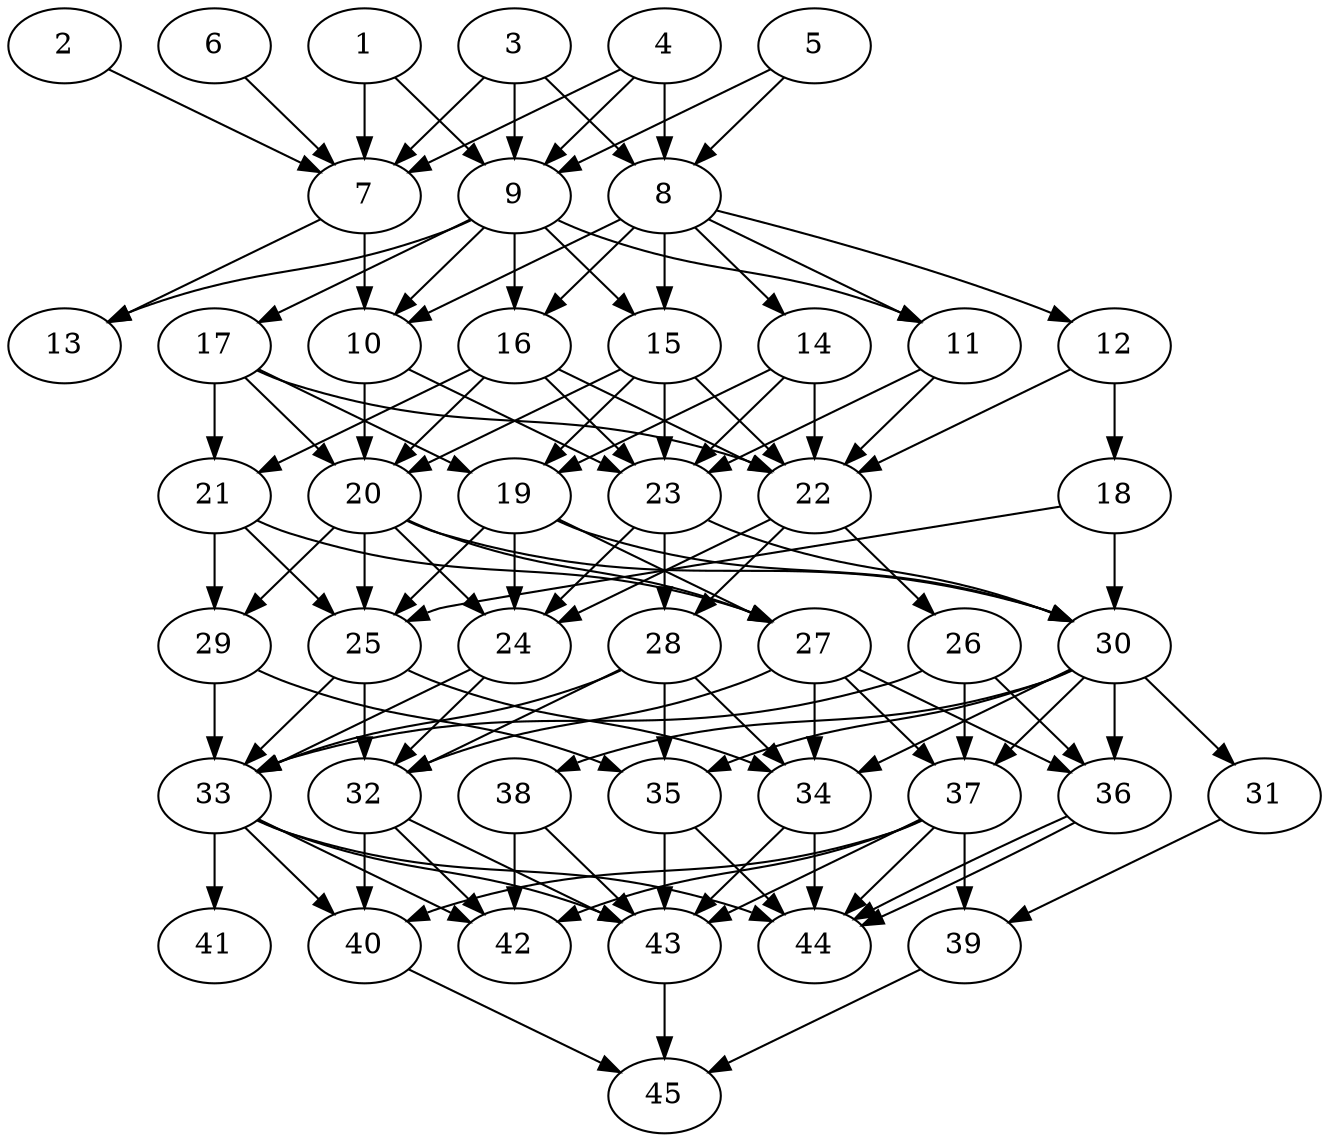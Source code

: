 // DAG automatically generated by daggen at Tue Aug  6 16:31:44 2019
// ./daggen --dot -n 45 --ccr 0.5 --fat 0.5 --regular 0.5 --density 0.7 --mindata 5242880 --maxdata 52428800 
digraph G {
  1 [size="36546560", alpha="0.01", expect_size="18273280"] 
  1 -> 7 [size ="18273280"]
  1 -> 9 [size ="18273280"]
  2 [size="72400896", alpha="0.08", expect_size="36200448"] 
  2 -> 7 [size ="36200448"]
  3 [size="54054912", alpha="0.09", expect_size="27027456"] 
  3 -> 7 [size ="27027456"]
  3 -> 8 [size ="27027456"]
  3 -> 9 [size ="27027456"]
  4 [size="75100160", alpha="0.18", expect_size="37550080"] 
  4 -> 7 [size ="37550080"]
  4 -> 8 [size ="37550080"]
  4 -> 9 [size ="37550080"]
  5 [size="96847872", alpha="0.01", expect_size="48423936"] 
  5 -> 8 [size ="48423936"]
  5 -> 9 [size ="48423936"]
  6 [size="85456896", alpha="0.05", expect_size="42728448"] 
  6 -> 7 [size ="42728448"]
  7 [size="55191552", alpha="0.19", expect_size="27595776"] 
  7 -> 10 [size ="27595776"]
  7 -> 13 [size ="27595776"]
  8 [size="88180736", alpha="0.09", expect_size="44090368"] 
  8 -> 10 [size ="44090368"]
  8 -> 11 [size ="44090368"]
  8 -> 12 [size ="44090368"]
  8 -> 14 [size ="44090368"]
  8 -> 15 [size ="44090368"]
  8 -> 16 [size ="44090368"]
  9 [size="94896128", alpha="0.02", expect_size="47448064"] 
  9 -> 10 [size ="47448064"]
  9 -> 11 [size ="47448064"]
  9 -> 13 [size ="47448064"]
  9 -> 15 [size ="47448064"]
  9 -> 16 [size ="47448064"]
  9 -> 17 [size ="47448064"]
  10 [size="78362624", alpha="0.13", expect_size="39181312"] 
  10 -> 20 [size ="39181312"]
  10 -> 23 [size ="39181312"]
  11 [size="98326528", alpha="0.10", expect_size="49163264"] 
  11 -> 22 [size ="49163264"]
  11 -> 23 [size ="49163264"]
  12 [size="102031360", alpha="0.06", expect_size="51015680"] 
  12 -> 18 [size ="51015680"]
  12 -> 22 [size ="51015680"]
  13 [size="44146688", alpha="0.10", expect_size="22073344"] 
  14 [size="85444608", alpha="0.09", expect_size="42722304"] 
  14 -> 19 [size ="42722304"]
  14 -> 22 [size ="42722304"]
  14 -> 23 [size ="42722304"]
  15 [size="74524672", alpha="0.11", expect_size="37262336"] 
  15 -> 19 [size ="37262336"]
  15 -> 20 [size ="37262336"]
  15 -> 22 [size ="37262336"]
  15 -> 23 [size ="37262336"]
  16 [size="80908288", alpha="0.05", expect_size="40454144"] 
  16 -> 20 [size ="40454144"]
  16 -> 21 [size ="40454144"]
  16 -> 22 [size ="40454144"]
  16 -> 23 [size ="40454144"]
  17 [size="11012096", alpha="0.06", expect_size="5506048"] 
  17 -> 19 [size ="5506048"]
  17 -> 20 [size ="5506048"]
  17 -> 21 [size ="5506048"]
  17 -> 22 [size ="5506048"]
  18 [size="99643392", alpha="0.01", expect_size="49821696"] 
  18 -> 25 [size ="49821696"]
  18 -> 30 [size ="49821696"]
  19 [size="49905664", alpha="0.14", expect_size="24952832"] 
  19 -> 24 [size ="24952832"]
  19 -> 25 [size ="24952832"]
  19 -> 27 [size ="24952832"]
  19 -> 30 [size ="24952832"]
  20 [size="60332032", alpha="0.06", expect_size="30166016"] 
  20 -> 24 [size ="30166016"]
  20 -> 25 [size ="30166016"]
  20 -> 27 [size ="30166016"]
  20 -> 29 [size ="30166016"]
  20 -> 30 [size ="30166016"]
  21 [size="27357184", alpha="0.03", expect_size="13678592"] 
  21 -> 25 [size ="13678592"]
  21 -> 27 [size ="13678592"]
  21 -> 29 [size ="13678592"]
  22 [size="72747008", alpha="0.13", expect_size="36373504"] 
  22 -> 24 [size ="36373504"]
  22 -> 26 [size ="36373504"]
  22 -> 28 [size ="36373504"]
  23 [size="102262784", alpha="0.13", expect_size="51131392"] 
  23 -> 24 [size ="51131392"]
  23 -> 28 [size ="51131392"]
  23 -> 30 [size ="51131392"]
  24 [size="53014528", alpha="0.07", expect_size="26507264"] 
  24 -> 32 [size ="26507264"]
  24 -> 33 [size ="26507264"]
  25 [size="96819200", alpha="0.18", expect_size="48409600"] 
  25 -> 32 [size ="48409600"]
  25 -> 33 [size ="48409600"]
  25 -> 34 [size ="48409600"]
  26 [size="54548480", alpha="0.06", expect_size="27274240"] 
  26 -> 33 [size ="27274240"]
  26 -> 36 [size ="27274240"]
  26 -> 37 [size ="27274240"]
  27 [size="79947776", alpha="0.03", expect_size="39973888"] 
  27 -> 32 [size ="39973888"]
  27 -> 34 [size ="39973888"]
  27 -> 36 [size ="39973888"]
  27 -> 37 [size ="39973888"]
  28 [size="12152832", alpha="0.16", expect_size="6076416"] 
  28 -> 32 [size ="6076416"]
  28 -> 33 [size ="6076416"]
  28 -> 34 [size ="6076416"]
  28 -> 35 [size ="6076416"]
  29 [size="14716928", alpha="0.08", expect_size="7358464"] 
  29 -> 33 [size ="7358464"]
  29 -> 35 [size ="7358464"]
  30 [size="80283648", alpha="0.13", expect_size="40141824"] 
  30 -> 31 [size ="40141824"]
  30 -> 34 [size ="40141824"]
  30 -> 35 [size ="40141824"]
  30 -> 36 [size ="40141824"]
  30 -> 37 [size ="40141824"]
  30 -> 38 [size ="40141824"]
  31 [size="12775424", alpha="0.18", expect_size="6387712"] 
  31 -> 39 [size ="6387712"]
  32 [size="26994688", alpha="0.02", expect_size="13497344"] 
  32 -> 40 [size ="13497344"]
  32 -> 42 [size ="13497344"]
  32 -> 43 [size ="13497344"]
  33 [size="90484736", alpha="0.13", expect_size="45242368"] 
  33 -> 40 [size ="45242368"]
  33 -> 41 [size ="45242368"]
  33 -> 42 [size ="45242368"]
  33 -> 43 [size ="45242368"]
  33 -> 44 [size ="45242368"]
  34 [size="58073088", alpha="0.19", expect_size="29036544"] 
  34 -> 43 [size ="29036544"]
  34 -> 44 [size ="29036544"]
  35 [size="88745984", alpha="0.20", expect_size="44372992"] 
  35 -> 43 [size ="44372992"]
  35 -> 44 [size ="44372992"]
  36 [size="80123904", alpha="0.15", expect_size="40061952"] 
  36 -> 44 [size ="40061952"]
  36 -> 44 [size ="40061952"]
  37 [size="12804096", alpha="0.10", expect_size="6402048"] 
  37 -> 39 [size ="6402048"]
  37 -> 40 [size ="6402048"]
  37 -> 42 [size ="6402048"]
  37 -> 43 [size ="6402048"]
  37 -> 44 [size ="6402048"]
  38 [size="25866240", alpha="0.05", expect_size="12933120"] 
  38 -> 42 [size ="12933120"]
  38 -> 43 [size ="12933120"]
  39 [size="102633472", alpha="0.07", expect_size="51316736"] 
  39 -> 45 [size ="51316736"]
  40 [size="44402688", alpha="0.01", expect_size="22201344"] 
  40 -> 45 [size ="22201344"]
  41 [size="13424640", alpha="0.18", expect_size="6712320"] 
  42 [size="97540096", alpha="0.08", expect_size="48770048"] 
  43 [size="10809344", alpha="0.17", expect_size="5404672"] 
  43 -> 45 [size ="5404672"]
  44 [size="70008832", alpha="0.15", expect_size="35004416"] 
  45 [size="66983936", alpha="0.12", expect_size="33491968"] 
}
